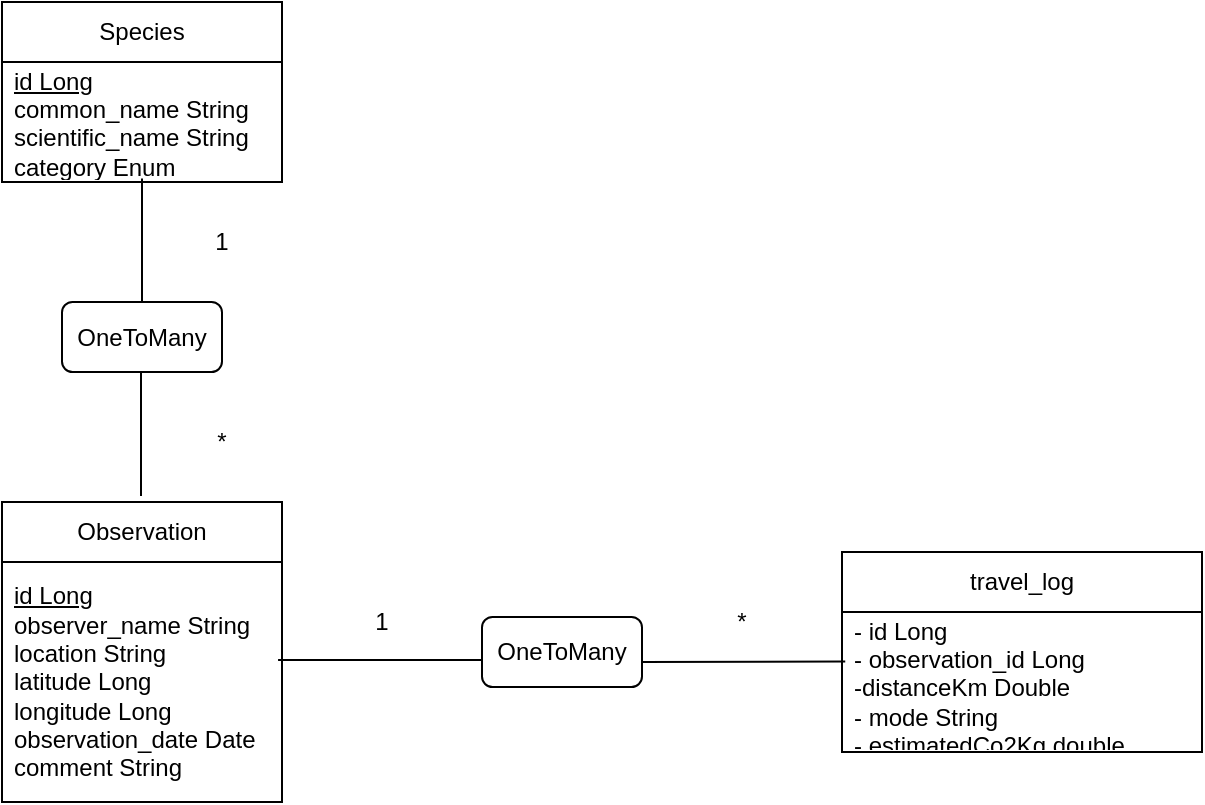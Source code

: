 <mxfile version="28.0.7">
  <diagram name="Page-1" id="8EvsONjnVFSX35wT-RdC">
    <mxGraphModel dx="1426" dy="751" grid="1" gridSize="10" guides="1" tooltips="1" connect="1" arrows="1" fold="1" page="1" pageScale="1" pageWidth="827" pageHeight="1169" math="0" shadow="0">
      <root>
        <mxCell id="0" />
        <mxCell id="1" parent="0" />
        <mxCell id="9AoHptv_W4zECU8uDhXT-1" value="Species" style="swimlane;fontStyle=0;childLayout=stackLayout;horizontal=1;startSize=30;horizontalStack=0;resizeParent=1;resizeParentMax=0;resizeLast=0;collapsible=1;marginBottom=0;whiteSpace=wrap;html=1;" parent="1" vertex="1">
          <mxGeometry x="160" y="110" width="140" height="90" as="geometry" />
        </mxCell>
        <mxCell id="9AoHptv_W4zECU8uDhXT-2" value="&lt;div&gt;&lt;u&gt;id Long&lt;/u&gt;&lt;/div&gt;&lt;div&gt;common_name String&lt;/div&gt;&lt;div&gt;scientific_name String&lt;/div&gt;&lt;div&gt;category Enum&lt;/div&gt;" style="text;strokeColor=none;fillColor=none;align=left;verticalAlign=middle;spacingLeft=4;spacingRight=4;overflow=hidden;points=[[0,0.5],[1,0.5]];portConstraint=eastwest;rotatable=0;whiteSpace=wrap;html=1;" parent="9AoHptv_W4zECU8uDhXT-1" vertex="1">
          <mxGeometry y="30" width="140" height="60" as="geometry" />
        </mxCell>
        <mxCell id="9AoHptv_W4zECU8uDhXT-5" value="Observation" style="swimlane;fontStyle=0;childLayout=stackLayout;horizontal=1;startSize=30;horizontalStack=0;resizeParent=1;resizeParentMax=0;resizeLast=0;collapsible=1;marginBottom=0;whiteSpace=wrap;html=1;" parent="1" vertex="1">
          <mxGeometry x="160" y="360" width="140" height="150" as="geometry" />
        </mxCell>
        <mxCell id="9AoHptv_W4zECU8uDhXT-6" value="&lt;div&gt;&lt;u&gt;id Long&lt;/u&gt;&lt;/div&gt;&lt;div&gt;observer_name String&lt;/div&gt;&lt;div&gt;location String&lt;/div&gt;&lt;div&gt;latitude Long&lt;/div&gt;&lt;div&gt;longitude Long&lt;/div&gt;&lt;div&gt;observation_date Date&lt;/div&gt;&lt;div&gt;comment String&lt;/div&gt;" style="text;strokeColor=none;fillColor=none;align=left;verticalAlign=middle;spacingLeft=4;spacingRight=4;overflow=hidden;points=[[0,0.5],[1,0.5]];portConstraint=eastwest;rotatable=0;whiteSpace=wrap;html=1;" parent="9AoHptv_W4zECU8uDhXT-5" vertex="1">
          <mxGeometry y="30" width="140" height="120" as="geometry" />
        </mxCell>
        <mxCell id="9AoHptv_W4zECU8uDhXT-7" value="travel_log" style="swimlane;fontStyle=0;childLayout=stackLayout;horizontal=1;startSize=30;horizontalStack=0;resizeParent=1;resizeParentMax=0;resizeLast=0;collapsible=1;marginBottom=0;whiteSpace=wrap;html=1;" parent="1" vertex="1">
          <mxGeometry x="580" y="385" width="180" height="100" as="geometry" />
        </mxCell>
        <mxCell id="9AoHptv_W4zECU8uDhXT-8" value="&lt;div&gt;- id Long&lt;/div&gt;&lt;div&gt;- observation_id Long&lt;/div&gt;&lt;div&gt;-distanceKm Double&lt;/div&gt;&lt;div&gt;- mode String&lt;/div&gt;&lt;div&gt;- estimatedCo2Kg double&lt;/div&gt;" style="text;strokeColor=none;fillColor=none;align=left;verticalAlign=middle;spacingLeft=4;spacingRight=4;overflow=hidden;points=[[0,0.5],[1,0.5]];portConstraint=eastwest;rotatable=0;whiteSpace=wrap;html=1;" parent="9AoHptv_W4zECU8uDhXT-7" vertex="1">
          <mxGeometry y="30" width="180" height="70" as="geometry" />
        </mxCell>
        <mxCell id="9AoHptv_W4zECU8uDhXT-9" value="OneToMany" style="rounded=1;whiteSpace=wrap;html=1;" parent="1" vertex="1">
          <mxGeometry x="400" y="417.5" width="80" height="35" as="geometry" />
        </mxCell>
        <mxCell id="9AoHptv_W4zECU8uDhXT-10" value="" style="endArrow=none;html=1;rounded=0;exitX=0.986;exitY=0.408;exitDx=0;exitDy=0;exitPerimeter=0;" parent="1" source="9AoHptv_W4zECU8uDhXT-6" edge="1">
          <mxGeometry width="50" height="50" relative="1" as="geometry">
            <mxPoint x="310" y="430" as="sourcePoint" />
            <mxPoint x="400" y="439" as="targetPoint" />
          </mxGeometry>
        </mxCell>
        <mxCell id="9AoHptv_W4zECU8uDhXT-11" value="" style="endArrow=none;html=1;rounded=0;entryX=0.009;entryY=0.354;entryDx=0;entryDy=0;entryPerimeter=0;" parent="1" target="9AoHptv_W4zECU8uDhXT-8" edge="1">
          <mxGeometry width="50" height="50" relative="1" as="geometry">
            <mxPoint x="480" y="440" as="sourcePoint" />
            <mxPoint x="440" y="320" as="targetPoint" />
          </mxGeometry>
        </mxCell>
        <mxCell id="9AoHptv_W4zECU8uDhXT-12" value="1" style="text;html=1;align=center;verticalAlign=middle;whiteSpace=wrap;rounded=0;" parent="1" vertex="1">
          <mxGeometry x="330" y="410" width="40" height="20" as="geometry" />
        </mxCell>
        <mxCell id="9AoHptv_W4zECU8uDhXT-14" value="*" style="text;html=1;align=center;verticalAlign=middle;whiteSpace=wrap;rounded=0;" parent="1" vertex="1">
          <mxGeometry x="510" y="410" width="40" height="20" as="geometry" />
        </mxCell>
        <mxCell id="9AoHptv_W4zECU8uDhXT-15" value="OneToMany" style="rounded=1;whiteSpace=wrap;html=1;" parent="1" vertex="1">
          <mxGeometry x="190" y="260" width="80" height="35" as="geometry" />
        </mxCell>
        <mxCell id="9AoHptv_W4zECU8uDhXT-16" value="" style="endArrow=none;html=1;rounded=0;exitX=0.5;exitY=0;exitDx=0;exitDy=0;entryX=0.5;entryY=0.97;entryDx=0;entryDy=0;entryPerimeter=0;" parent="1" source="9AoHptv_W4zECU8uDhXT-15" target="9AoHptv_W4zECU8uDhXT-2" edge="1">
          <mxGeometry width="50" height="50" relative="1" as="geometry">
            <mxPoint x="390" y="370" as="sourcePoint" />
            <mxPoint x="440" y="320" as="targetPoint" />
          </mxGeometry>
        </mxCell>
        <mxCell id="9AoHptv_W4zECU8uDhXT-17" value="" style="endArrow=none;html=1;rounded=0;exitX=0.5;exitY=0;exitDx=0;exitDy=0;entryX=0.5;entryY=0.97;entryDx=0;entryDy=0;entryPerimeter=0;" parent="1" edge="1">
          <mxGeometry width="50" height="50" relative="1" as="geometry">
            <mxPoint x="229.5" y="357" as="sourcePoint" />
            <mxPoint x="229.5" y="295" as="targetPoint" />
          </mxGeometry>
        </mxCell>
        <mxCell id="9AoHptv_W4zECU8uDhXT-18" value="1" style="text;html=1;align=center;verticalAlign=middle;whiteSpace=wrap;rounded=0;" parent="1" vertex="1">
          <mxGeometry x="250" y="220" width="40" height="20" as="geometry" />
        </mxCell>
        <mxCell id="9AoHptv_W4zECU8uDhXT-19" value="*" style="text;html=1;align=center;verticalAlign=middle;whiteSpace=wrap;rounded=0;" parent="1" vertex="1">
          <mxGeometry x="250" y="320" width="40" height="20" as="geometry" />
        </mxCell>
      </root>
    </mxGraphModel>
  </diagram>
</mxfile>
